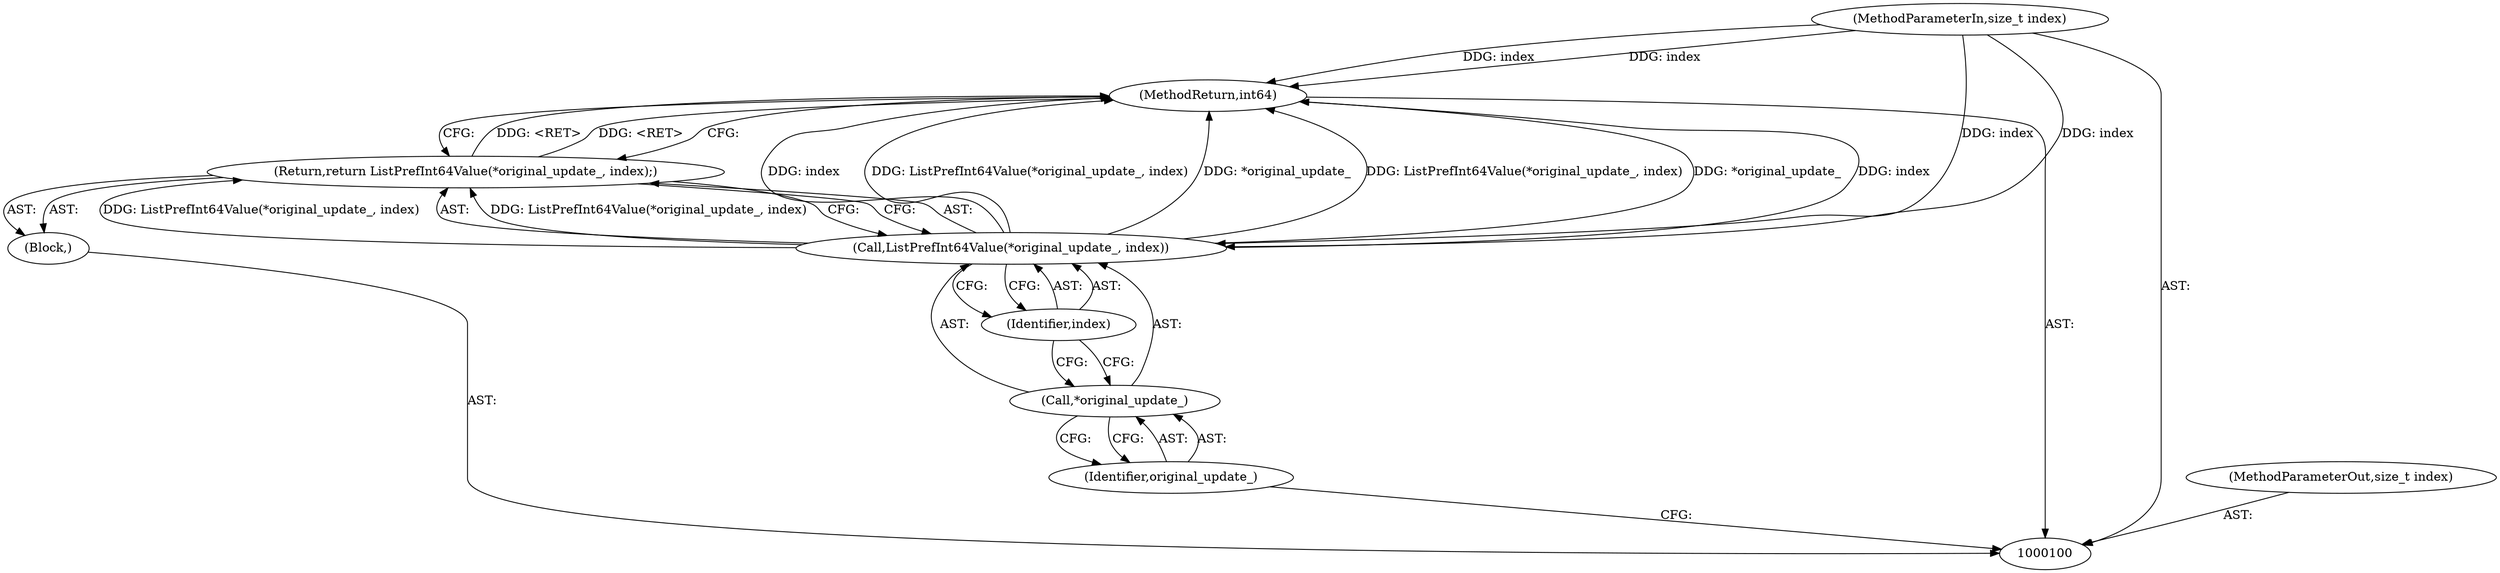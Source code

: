 digraph "1_Chrome_828eab2216a765dea92575c290421c115b8ad028_2" {
"1000108" [label="(MethodReturn,int64)"];
"1000101" [label="(MethodParameterIn,size_t index)"];
"1000123" [label="(MethodParameterOut,size_t index)"];
"1000102" [label="(Block,)"];
"1000104" [label="(Call,ListPrefInt64Value(*original_update_, index))"];
"1000105" [label="(Call,*original_update_)"];
"1000106" [label="(Identifier,original_update_)"];
"1000103" [label="(Return,return ListPrefInt64Value(*original_update_, index);)"];
"1000107" [label="(Identifier,index)"];
"1000108" -> "1000100"  [label="AST: "];
"1000108" -> "1000103"  [label="CFG: "];
"1000103" -> "1000108"  [label="DDG: <RET>"];
"1000104" -> "1000108"  [label="DDG: ListPrefInt64Value(*original_update_, index)"];
"1000104" -> "1000108"  [label="DDG: *original_update_"];
"1000104" -> "1000108"  [label="DDG: index"];
"1000101" -> "1000108"  [label="DDG: index"];
"1000101" -> "1000100"  [label="AST: "];
"1000101" -> "1000108"  [label="DDG: index"];
"1000101" -> "1000104"  [label="DDG: index"];
"1000123" -> "1000100"  [label="AST: "];
"1000102" -> "1000100"  [label="AST: "];
"1000103" -> "1000102"  [label="AST: "];
"1000104" -> "1000103"  [label="AST: "];
"1000104" -> "1000107"  [label="CFG: "];
"1000105" -> "1000104"  [label="AST: "];
"1000107" -> "1000104"  [label="AST: "];
"1000103" -> "1000104"  [label="CFG: "];
"1000104" -> "1000108"  [label="DDG: ListPrefInt64Value(*original_update_, index)"];
"1000104" -> "1000108"  [label="DDG: *original_update_"];
"1000104" -> "1000108"  [label="DDG: index"];
"1000104" -> "1000103"  [label="DDG: ListPrefInt64Value(*original_update_, index)"];
"1000101" -> "1000104"  [label="DDG: index"];
"1000105" -> "1000104"  [label="AST: "];
"1000105" -> "1000106"  [label="CFG: "];
"1000106" -> "1000105"  [label="AST: "];
"1000107" -> "1000105"  [label="CFG: "];
"1000106" -> "1000105"  [label="AST: "];
"1000106" -> "1000100"  [label="CFG: "];
"1000105" -> "1000106"  [label="CFG: "];
"1000103" -> "1000102"  [label="AST: "];
"1000103" -> "1000104"  [label="CFG: "];
"1000104" -> "1000103"  [label="AST: "];
"1000108" -> "1000103"  [label="CFG: "];
"1000103" -> "1000108"  [label="DDG: <RET>"];
"1000104" -> "1000103"  [label="DDG: ListPrefInt64Value(*original_update_, index)"];
"1000107" -> "1000104"  [label="AST: "];
"1000107" -> "1000105"  [label="CFG: "];
"1000104" -> "1000107"  [label="CFG: "];
}
